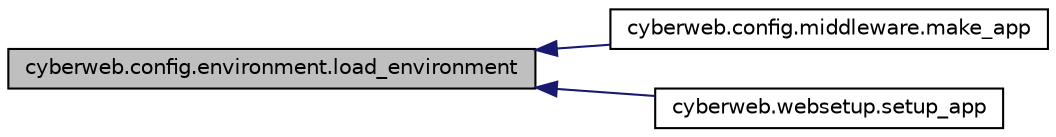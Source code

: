 digraph G
{
  edge [fontname="Helvetica",fontsize="10",labelfontname="Helvetica",labelfontsize="10"];
  node [fontname="Helvetica",fontsize="10",shape=record];
  rankdir="LR";
  Node1 [label="cyberweb.config.environment.load_environment",height=0.2,width=0.4,color="black", fillcolor="grey75", style="filled" fontcolor="black"];
  Node1 -> Node2 [dir="back",color="midnightblue",fontsize="10",style="solid"];
  Node2 [label="cyberweb.config.middleware.make_app",height=0.2,width=0.4,color="black", fillcolor="white", style="filled",URL="$namespacecyberweb_1_1config_1_1middleware.html#a2cbc5bd0bfddfadc60d09a097805a5bc"];
  Node1 -> Node3 [dir="back",color="midnightblue",fontsize="10",style="solid"];
  Node3 [label="cyberweb.websetup.setup_app",height=0.2,width=0.4,color="black", fillcolor="white", style="filled",URL="$namespacecyberweb_1_1websetup.html#a0f300f866e30a0f431a9488abb1b543d"];
}
